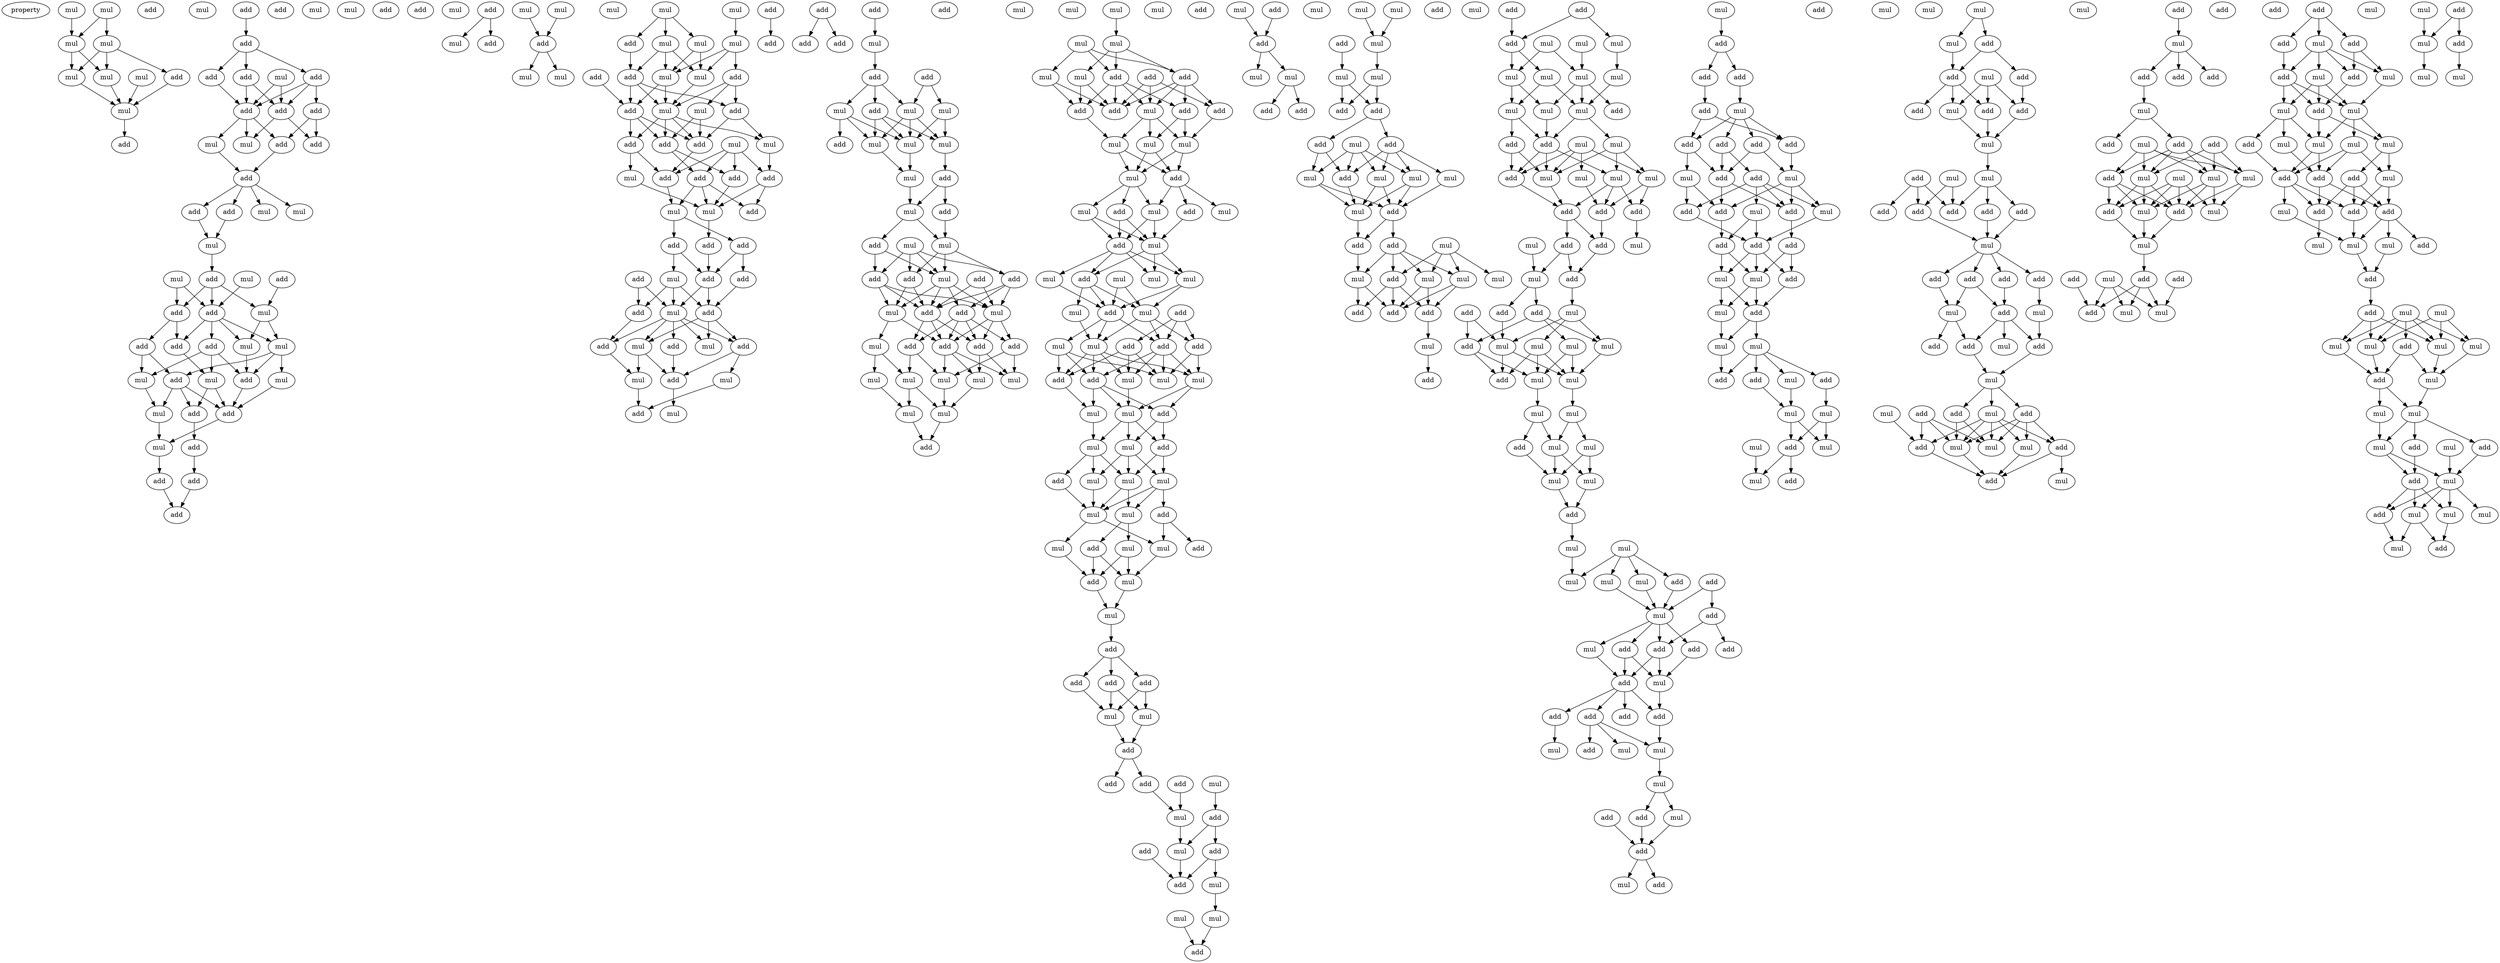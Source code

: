 digraph {
    node [fontcolor=black]
    property [mul=2,lf=2.0]
    0 [ label = mul ];
    1 [ label = add ];
    2 [ label = mul ];
    3 [ label = mul ];
    4 [ label = mul ];
    5 [ label = mul ];
    6 [ label = mul ];
    7 [ label = mul ];
    8 [ label = mul ];
    9 [ label = add ];
    10 [ label = mul ];
    11 [ label = add ];
    12 [ label = add ];
    13 [ label = add ];
    14 [ label = add ];
    15 [ label = add ];
    16 [ label = add ];
    17 [ label = mul ];
    18 [ label = add ];
    19 [ label = add ];
    20 [ label = add ];
    21 [ label = mul ];
    22 [ label = mul ];
    23 [ label = add ];
    24 [ label = add ];
    25 [ label = add ];
    26 [ label = add ];
    27 [ label = add ];
    28 [ label = add ];
    29 [ label = mul ];
    30 [ label = mul ];
    31 [ label = mul ];
    32 [ label = mul ];
    33 [ label = mul ];
    34 [ label = add ];
    35 [ label = mul ];
    36 [ label = add ];
    37 [ label = add ];
    38 [ label = add ];
    39 [ label = mul ];
    40 [ label = add ];
    41 [ label = mul ];
    42 [ label = mul ];
    43 [ label = add ];
    44 [ label = add ];
    45 [ label = add ];
    46 [ label = mul ];
    47 [ label = mul ];
    48 [ label = add ];
    49 [ label = mul ];
    50 [ label = add ];
    51 [ label = mul ];
    52 [ label = add ];
    53 [ label = add ];
    54 [ label = mul ];
    55 [ label = mul ];
    56 [ label = add ];
    57 [ label = add ];
    58 [ label = add ];
    59 [ label = add ];
    60 [ label = add ];
    61 [ label = mul ];
    62 [ label = add ];
    63 [ label = mul ];
    64 [ label = mul ];
    65 [ label = mul ];
    66 [ label = add ];
    67 [ label = mul ];
    68 [ label = add ];
    69 [ label = mul ];
    70 [ label = mul ];
    71 [ label = mul ];
    72 [ label = mul ];
    73 [ label = mul ];
    74 [ label = mul ];
    75 [ label = add ];
    76 [ label = mul ];
    77 [ label = add ];
    78 [ label = mul ];
    79 [ label = mul ];
    80 [ label = add ];
    81 [ label = add ];
    82 [ label = mul ];
    83 [ label = add ];
    84 [ label = add ];
    85 [ label = mul ];
    86 [ label = add ];
    87 [ label = mul ];
    88 [ label = add ];
    89 [ label = mul ];
    90 [ label = add ];
    91 [ label = mul ];
    92 [ label = add ];
    93 [ label = add ];
    94 [ label = add ];
    95 [ label = add ];
    96 [ label = mul ];
    97 [ label = mul ];
    98 [ label = add ];
    99 [ label = add ];
    100 [ label = add ];
    101 [ label = add ];
    102 [ label = add ];
    103 [ label = mul ];
    104 [ label = add ];
    105 [ label = add ];
    106 [ label = mul ];
    107 [ label = add ];
    108 [ label = add ];
    109 [ label = add ];
    110 [ label = add ];
    111 [ label = mul ];
    112 [ label = mul ];
    113 [ label = add ];
    114 [ label = mul ];
    115 [ label = mul ];
    116 [ label = add ];
    117 [ label = add ];
    118 [ label = mul ];
    119 [ label = add ];
    120 [ label = add ];
    121 [ label = add ];
    122 [ label = add ];
    123 [ label = add ];
    124 [ label = add ];
    125 [ label = add ];
    126 [ label = mul ];
    127 [ label = add ];
    128 [ label = add ];
    129 [ label = mul ];
    130 [ label = mul ];
    131 [ label = add ];
    132 [ label = mul ];
    133 [ label = mul ];
    134 [ label = mul ];
    135 [ label = mul ];
    136 [ label = add ];
    137 [ label = mul ];
    138 [ label = add ];
    139 [ label = mul ];
    140 [ label = add ];
    141 [ label = mul ];
    142 [ label = add ];
    143 [ label = mul ];
    144 [ label = mul ];
    145 [ label = add ];
    146 [ label = add ];
    147 [ label = add ];
    148 [ label = add ];
    149 [ label = add ];
    150 [ label = mul ];
    151 [ label = add ];
    152 [ label = mul ];
    153 [ label = add ];
    154 [ label = mul ];
    155 [ label = add ];
    156 [ label = add ];
    157 [ label = add ];
    158 [ label = mul ];
    159 [ label = mul ];
    160 [ label = mul ];
    161 [ label = mul ];
    162 [ label = mul ];
    163 [ label = mul ];
    164 [ label = mul ];
    165 [ label = mul ];
    166 [ label = add ];
    167 [ label = mul ];
    168 [ label = mul ];
    169 [ label = mul ];
    170 [ label = mul ];
    171 [ label = add ];
    172 [ label = mul ];
    173 [ label = add ];
    174 [ label = mul ];
    175 [ label = add ];
    176 [ label = add ];
    177 [ label = add ];
    178 [ label = add ];
    179 [ label = add ];
    180 [ label = mul ];
    181 [ label = mul ];
    182 [ label = mul ];
    183 [ label = mul ];
    184 [ label = mul ];
    185 [ label = add ];
    186 [ label = mul ];
    187 [ label = mul ];
    188 [ label = mul ];
    189 [ label = add ];
    190 [ label = add ];
    191 [ label = add ];
    192 [ label = mul ];
    193 [ label = mul ];
    194 [ label = mul ];
    195 [ label = add ];
    196 [ label = mul ];
    197 [ label = mul ];
    198 [ label = add ];
    199 [ label = mul ];
    200 [ label = mul ];
    201 [ label = add ];
    202 [ label = add ];
    203 [ label = add ];
    204 [ label = mul ];
    205 [ label = mul ];
    206 [ label = add ];
    207 [ label = mul ];
    208 [ label = mul ];
    209 [ label = add ];
    210 [ label = mul ];
    211 [ label = add ];
    212 [ label = mul ];
    213 [ label = mul ];
    214 [ label = add ];
    215 [ label = mul ];
    216 [ label = add ];
    217 [ label = mul ];
    218 [ label = mul ];
    219 [ label = mul ];
    220 [ label = mul ];
    221 [ label = add ];
    222 [ label = mul ];
    223 [ label = mul ];
    224 [ label = add ];
    225 [ label = add ];
    226 [ label = mul ];
    227 [ label = add ];
    228 [ label = mul ];
    229 [ label = mul ];
    230 [ label = add ];
    231 [ label = mul ];
    232 [ label = mul ];
    233 [ label = add ];
    234 [ label = add ];
    235 [ label = mul ];
    236 [ label = add ];
    237 [ label = add ];
    238 [ label = mul ];
    239 [ label = mul ];
    240 [ label = add ];
    241 [ label = add ];
    242 [ label = add ];
    243 [ label = mul ];
    244 [ label = add ];
    245 [ label = add ];
    246 [ label = mul ];
    247 [ label = add ];
    248 [ label = add ];
    249 [ label = add ];
    250 [ label = mul ];
    251 [ label = mul ];
    252 [ label = add ];
    253 [ label = mul ];
    254 [ label = mul ];
    255 [ label = add ];
    256 [ label = mul ];
    257 [ label = mul ];
    258 [ label = add ];
    259 [ label = add ];
    260 [ label = mul ];
    261 [ label = mul ];
    262 [ label = mul ];
    263 [ label = add ];
    264 [ label = add ];
    265 [ label = add ];
    266 [ label = mul ];
    267 [ label = add ];
    268 [ label = mul ];
    269 [ label = mul ];
    270 [ label = mul ];
    271 [ label = add ];
    272 [ label = add ];
    273 [ label = add ];
    274 [ label = mul ];
    275 [ label = add ];
    276 [ label = add ];
    277 [ label = mul ];
    278 [ label = mul ];
    279 [ label = mul ];
    280 [ label = mul ];
    281 [ label = mul ];
    282 [ label = add ];
    283 [ label = add ];
    284 [ label = add ];
    285 [ label = mul ];
    286 [ label = mul ];
    287 [ label = mul ];
    288 [ label = mul ];
    289 [ label = mul ];
    290 [ label = add ];
    291 [ label = add ];
    292 [ label = add ];
    293 [ label = add ];
    294 [ label = mul ];
    295 [ label = mul ];
    296 [ label = add ];
    297 [ label = add ];
    298 [ label = add ];
    299 [ label = mul ];
    300 [ label = mul ];
    301 [ label = mul ];
    302 [ label = add ];
    303 [ label = mul ];
    304 [ label = mul ];
    305 [ label = mul ];
    306 [ label = mul ];
    307 [ label = add ];
    308 [ label = mul ];
    309 [ label = mul ];
    310 [ label = mul ];
    311 [ label = add ];
    312 [ label = mul ];
    313 [ label = mul ];
    314 [ label = add ];
    315 [ label = mul ];
    316 [ label = mul ];
    317 [ label = mul ];
    318 [ label = add ];
    319 [ label = mul ];
    320 [ label = add ];
    321 [ label = add ];
    322 [ label = add ];
    323 [ label = add ];
    324 [ label = add ];
    325 [ label = mul ];
    326 [ label = mul ];
    327 [ label = add ];
    328 [ label = mul ];
    329 [ label = add ];
    330 [ label = add ];
    331 [ label = add ];
    332 [ label = mul ];
    333 [ label = add ];
    334 [ label = mul ];
    335 [ label = mul ];
    336 [ label = mul ];
    337 [ label = mul ];
    338 [ label = mul ];
    339 [ label = add ];
    340 [ label = mul ];
    341 [ label = mul ];
    342 [ label = mul ];
    343 [ label = add ];
    344 [ label = mul ];
    345 [ label = mul ];
    346 [ label = mul ];
    347 [ label = mul ];
    348 [ label = add ];
    349 [ label = mul ];
    350 [ label = mul ];
    351 [ label = add ];
    352 [ label = mul ];
    353 [ label = mul ];
    354 [ label = mul ];
    355 [ label = add ];
    356 [ label = mul ];
    357 [ label = add ];
    358 [ label = mul ];
    359 [ label = add ];
    360 [ label = add ];
    361 [ label = add ];
    362 [ label = add ];
    363 [ label = add ];
    364 [ label = mul ];
    365 [ label = add ];
    366 [ label = add ];
    367 [ label = add ];
    368 [ label = add ];
    369 [ label = mul ];
    370 [ label = add ];
    371 [ label = mul ];
    372 [ label = mul ];
    373 [ label = mul ];
    374 [ label = add ];
    375 [ label = add ];
    376 [ label = mul ];
    377 [ label = add ];
    378 [ label = mul ];
    379 [ label = add ];
    380 [ label = mul ];
    381 [ label = add ];
    382 [ label = add ];
    383 [ label = mul ];
    384 [ label = add ];
    385 [ label = add ];
    386 [ label = mul ];
    387 [ label = add ];
    388 [ label = add ];
    389 [ label = add ];
    390 [ label = add ];
    391 [ label = add ];
    392 [ label = mul ];
    393 [ label = mul ];
    394 [ label = add ];
    395 [ label = add ];
    396 [ label = add ];
    397 [ label = mul ];
    398 [ label = mul ];
    399 [ label = add ];
    400 [ label = add ];
    401 [ label = add ];
    402 [ label = add ];
    403 [ label = add ];
    404 [ label = mul ];
    405 [ label = mul ];
    406 [ label = add ];
    407 [ label = mul ];
    408 [ label = add ];
    409 [ label = mul ];
    410 [ label = mul ];
    411 [ label = mul ];
    412 [ label = add ];
    413 [ label = add ];
    414 [ label = add ];
    415 [ label = mul ];
    416 [ label = mul ];
    417 [ label = add ];
    418 [ label = mul ];
    419 [ label = mul ];
    420 [ label = mul ];
    421 [ label = add ];
    422 [ label = mul ];
    423 [ label = mul ];
    424 [ label = add ];
    425 [ label = mul ];
    426 [ label = mul ];
    427 [ label = add ];
    428 [ label = add ];
    429 [ label = add ];
    430 [ label = mul ];
    431 [ label = add ];
    432 [ label = add ];
    433 [ label = mul ];
    434 [ label = mul ];
    435 [ label = mul ];
    436 [ label = add ];
    437 [ label = add ];
    438 [ label = add ];
    439 [ label = add ];
    440 [ label = add ];
    441 [ label = add ];
    442 [ label = mul ];
    443 [ label = add ];
    444 [ label = add ];
    445 [ label = add ];
    446 [ label = add ];
    447 [ label = mul ];
    448 [ label = mul ];
    449 [ label = add ];
    450 [ label = add ];
    451 [ label = add ];
    452 [ label = mul ];
    453 [ label = mul ];
    454 [ label = add ];
    455 [ label = mul ];
    456 [ label = add ];
    457 [ label = mul ];
    458 [ label = mul ];
    459 [ label = add ];
    460 [ label = add ];
    461 [ label = mul ];
    462 [ label = mul ];
    463 [ label = add ];
    464 [ label = add ];
    465 [ label = mul ];
    466 [ label = mul ];
    467 [ label = add ];
    468 [ label = add ];
    469 [ label = mul ];
    470 [ label = add ];
    471 [ label = add ];
    472 [ label = add ];
    473 [ label = add ];
    474 [ label = add ];
    475 [ label = mul ];
    476 [ label = add ];
    477 [ label = add ];
    478 [ label = add ];
    479 [ label = mul ];
    480 [ label = add ];
    481 [ label = mul ];
    482 [ label = mul ];
    483 [ label = mul ];
    484 [ label = mul ];
    485 [ label = add ];
    486 [ label = mul ];
    487 [ label = mul ];
    488 [ label = add ];
    489 [ label = mul ];
    490 [ label = mul ];
    491 [ label = add ];
    492 [ label = add ];
    493 [ label = add ];
    494 [ label = mul ];
    495 [ label = mul ];
    496 [ label = add ];
    497 [ label = add ];
    498 [ label = mul ];
    499 [ label = add ];
    500 [ label = add ];
    501 [ label = mul ];
    502 [ label = add ];
    503 [ label = mul ];
    504 [ label = add ];
    505 [ label = mul ];
    506 [ label = add ];
    507 [ label = mul ];
    508 [ label = mul ];
    509 [ label = mul ];
    510 [ label = mul ];
    511 [ label = mul ];
    512 [ label = add ];
    513 [ label = mul ];
    514 [ label = add ];
    515 [ label = add ];
    516 [ label = add ];
    517 [ label = add ];
    518 [ label = add ];
    519 [ label = mul ];
    520 [ label = add ];
    521 [ label = mul ];
    522 [ label = add ];
    523 [ label = mul ];
    524 [ label = mul ];
    525 [ label = add ];
    526 [ label = mul ];
    527 [ label = add ];
    528 [ label = mul ];
    529 [ label = mul ];
    530 [ label = mul ];
    531 [ label = add ];
    532 [ label = mul ];
    533 [ label = mul ];
    534 [ label = mul ];
    535 [ label = add ];
    536 [ label = mul ];
    537 [ label = mul ];
    538 [ label = mul ];
    539 [ label = mul ];
    540 [ label = add ];
    541 [ label = add ];
    542 [ label = mul ];
    543 [ label = add ];
    544 [ label = mul ];
    545 [ label = mul ];
    546 [ label = mul ];
    547 [ label = mul ];
    548 [ label = add ];
    549 [ label = add ];
    550 [ label = mul ];
    551 [ label = mul ];
    552 [ label = add ];
    553 [ label = mul ];
    554 [ label = add ];
    555 [ label = mul ];
    556 [ label = mul ];
    0 -> 4 [ name = 0 ];
    0 -> 5 [ name = 1 ];
    3 -> 4 [ name = 2 ];
    4 -> 6 [ name = 3 ];
    4 -> 7 [ name = 4 ];
    5 -> 6 [ name = 5 ];
    5 -> 7 [ name = 6 ];
    5 -> 9 [ name = 7 ];
    6 -> 10 [ name = 8 ];
    7 -> 10 [ name = 9 ];
    8 -> 10 [ name = 10 ];
    9 -> 10 [ name = 11 ];
    10 -> 11 [ name = 12 ];
    12 -> 13 [ name = 13 ];
    13 -> 14 [ name = 14 ];
    13 -> 15 [ name = 15 ];
    13 -> 16 [ name = 16 ];
    14 -> 19 [ name = 17 ];
    14 -> 20 [ name = 18 ];
    15 -> 18 [ name = 19 ];
    15 -> 19 [ name = 20 ];
    15 -> 20 [ name = 21 ];
    16 -> 19 [ name = 22 ];
    17 -> 19 [ name = 23 ];
    17 -> 20 [ name = 24 ];
    18 -> 23 [ name = 25 ];
    18 -> 24 [ name = 26 ];
    19 -> 21 [ name = 27 ];
    19 -> 22 [ name = 28 ];
    19 -> 24 [ name = 29 ];
    20 -> 21 [ name = 30 ];
    20 -> 23 [ name = 31 ];
    22 -> 26 [ name = 32 ];
    24 -> 26 [ name = 33 ];
    26 -> 27 [ name = 34 ];
    26 -> 28 [ name = 35 ];
    26 -> 29 [ name = 36 ];
    26 -> 30 [ name = 37 ];
    27 -> 31 [ name = 38 ];
    28 -> 31 [ name = 39 ];
    31 -> 34 [ name = 40 ];
    33 -> 38 [ name = 41 ];
    34 -> 37 [ name = 42 ];
    34 -> 38 [ name = 43 ];
    34 -> 39 [ name = 44 ];
    35 -> 37 [ name = 45 ];
    35 -> 38 [ name = 46 ];
    36 -> 39 [ name = 47 ];
    37 -> 40 [ name = 48 ];
    37 -> 44 [ name = 49 ];
    38 -> 41 [ name = 50 ];
    38 -> 42 [ name = 51 ];
    38 -> 43 [ name = 52 ];
    38 -> 44 [ name = 53 ];
    39 -> 41 [ name = 54 ];
    39 -> 42 [ name = 55 ];
    40 -> 45 [ name = 56 ];
    40 -> 46 [ name = 57 ];
    41 -> 48 [ name = 58 ];
    42 -> 45 [ name = 59 ];
    42 -> 47 [ name = 60 ];
    42 -> 48 [ name = 61 ];
    43 -> 46 [ name = 62 ];
    43 -> 48 [ name = 63 ];
    43 -> 49 [ name = 64 ];
    44 -> 49 [ name = 65 ];
    45 -> 50 [ name = 66 ];
    45 -> 51 [ name = 67 ];
    45 -> 52 [ name = 68 ];
    46 -> 51 [ name = 69 ];
    47 -> 50 [ name = 70 ];
    48 -> 50 [ name = 71 ];
    49 -> 50 [ name = 72 ];
    49 -> 52 [ name = 73 ];
    50 -> 54 [ name = 74 ];
    51 -> 54 [ name = 75 ];
    52 -> 53 [ name = 76 ];
    53 -> 57 [ name = 77 ];
    54 -> 56 [ name = 78 ];
    56 -> 58 [ name = 79 ];
    57 -> 58 [ name = 80 ];
    62 -> 64 [ name = 81 ];
    62 -> 66 [ name = 82 ];
    63 -> 68 [ name = 83 ];
    65 -> 68 [ name = 84 ];
    68 -> 70 [ name = 85 ];
    68 -> 71 [ name = 86 ];
    69 -> 73 [ name = 87 ];
    69 -> 75 [ name = 88 ];
    69 -> 76 [ name = 89 ];
    72 -> 74 [ name = 90 ];
    73 -> 78 [ name = 91 ];
    73 -> 79 [ name = 92 ];
    74 -> 78 [ name = 93 ];
    74 -> 79 [ name = 94 ];
    74 -> 80 [ name = 95 ];
    75 -> 81 [ name = 96 ];
    76 -> 78 [ name = 97 ];
    76 -> 79 [ name = 98 ];
    76 -> 81 [ name = 99 ];
    77 -> 84 [ name = 100 ];
    78 -> 84 [ name = 101 ];
    78 -> 85 [ name = 102 ];
    79 -> 85 [ name = 103 ];
    80 -> 82 [ name = 104 ];
    80 -> 83 [ name = 105 ];
    80 -> 85 [ name = 106 ];
    81 -> 83 [ name = 107 ];
    81 -> 84 [ name = 108 ];
    81 -> 85 [ name = 109 ];
    82 -> 88 [ name = 110 ];
    82 -> 90 [ name = 111 ];
    83 -> 87 [ name = 112 ];
    83 -> 88 [ name = 113 ];
    84 -> 86 [ name = 114 ];
    84 -> 88 [ name = 115 ];
    84 -> 90 [ name = 116 ];
    85 -> 86 [ name = 117 ];
    85 -> 87 [ name = 118 ];
    85 -> 88 [ name = 119 ];
    85 -> 90 [ name = 120 ];
    86 -> 91 [ name = 121 ];
    86 -> 95 [ name = 122 ];
    87 -> 94 [ name = 123 ];
    88 -> 95 [ name = 124 ];
    89 -> 92 [ name = 125 ];
    89 -> 93 [ name = 126 ];
    89 -> 94 [ name = 127 ];
    89 -> 95 [ name = 128 ];
    90 -> 92 [ name = 129 ];
    90 -> 93 [ name = 130 ];
    91 -> 97 [ name = 131 ];
    92 -> 97 [ name = 132 ];
    93 -> 96 [ name = 133 ];
    93 -> 97 [ name = 134 ];
    93 -> 98 [ name = 135 ];
    94 -> 97 [ name = 136 ];
    94 -> 98 [ name = 137 ];
    95 -> 96 [ name = 138 ];
    96 -> 99 [ name = 139 ];
    96 -> 100 [ name = 140 ];
    97 -> 101 [ name = 141 ];
    99 -> 103 [ name = 142 ];
    99 -> 105 [ name = 143 ];
    100 -> 102 [ name = 144 ];
    100 -> 105 [ name = 145 ];
    101 -> 105 [ name = 146 ];
    102 -> 107 [ name = 147 ];
    103 -> 106 [ name = 148 ];
    103 -> 107 [ name = 149 ];
    103 -> 108 [ name = 150 ];
    104 -> 106 [ name = 151 ];
    104 -> 108 [ name = 152 ];
    105 -> 106 [ name = 153 ];
    105 -> 107 [ name = 154 ];
    106 -> 109 [ name = 155 ];
    106 -> 110 [ name = 156 ];
    106 -> 111 [ name = 157 ];
    106 -> 112 [ name = 158 ];
    106 -> 113 [ name = 159 ];
    107 -> 111 [ name = 160 ];
    107 -> 112 [ name = 161 ];
    107 -> 113 [ name = 162 ];
    108 -> 109 [ name = 163 ];
    109 -> 114 [ name = 164 ];
    110 -> 116 [ name = 165 ];
    111 -> 114 [ name = 166 ];
    111 -> 116 [ name = 167 ];
    113 -> 115 [ name = 168 ];
    113 -> 116 [ name = 169 ];
    114 -> 117 [ name = 170 ];
    115 -> 117 [ name = 171 ];
    116 -> 118 [ name = 172 ];
    119 -> 120 [ name = 173 ];
    121 -> 122 [ name = 174 ];
    121 -> 125 [ name = 175 ];
    123 -> 126 [ name = 176 ];
    126 -> 127 [ name = 177 ];
    127 -> 130 [ name = 178 ];
    127 -> 131 [ name = 179 ];
    127 -> 132 [ name = 180 ];
    128 -> 129 [ name = 181 ];
    128 -> 130 [ name = 182 ];
    129 -> 133 [ name = 183 ];
    129 -> 135 [ name = 184 ];
    130 -> 133 [ name = 185 ];
    130 -> 134 [ name = 186 ];
    130 -> 135 [ name = 187 ];
    131 -> 133 [ name = 188 ];
    131 -> 134 [ name = 189 ];
    131 -> 135 [ name = 190 ];
    132 -> 133 [ name = 191 ];
    132 -> 134 [ name = 192 ];
    132 -> 136 [ name = 193 ];
    133 -> 137 [ name = 194 ];
    134 -> 137 [ name = 195 ];
    135 -> 138 [ name = 196 ];
    137 -> 139 [ name = 197 ];
    138 -> 139 [ name = 198 ];
    138 -> 140 [ name = 199 ];
    139 -> 142 [ name = 200 ];
    139 -> 143 [ name = 201 ];
    140 -> 143 [ name = 202 ];
    141 -> 144 [ name = 203 ];
    141 -> 146 [ name = 204 ];
    141 -> 147 [ name = 205 ];
    141 -> 148 [ name = 206 ];
    142 -> 144 [ name = 207 ];
    142 -> 146 [ name = 208 ];
    143 -> 144 [ name = 209 ];
    143 -> 147 [ name = 210 ];
    143 -> 148 [ name = 211 ];
    144 -> 149 [ name = 212 ];
    144 -> 150 [ name = 213 ];
    144 -> 151 [ name = 214 ];
    144 -> 152 [ name = 215 ];
    145 -> 149 [ name = 216 ];
    145 -> 150 [ name = 217 ];
    146 -> 149 [ name = 218 ];
    146 -> 150 [ name = 219 ];
    146 -> 152 [ name = 220 ];
    147 -> 149 [ name = 221 ];
    147 -> 150 [ name = 222 ];
    147 -> 151 [ name = 223 ];
    148 -> 149 [ name = 224 ];
    148 -> 152 [ name = 225 ];
    149 -> 153 [ name = 226 ];
    149 -> 155 [ name = 227 ];
    149 -> 156 [ name = 228 ];
    150 -> 155 [ name = 229 ];
    150 -> 156 [ name = 230 ];
    150 -> 157 [ name = 231 ];
    151 -> 153 [ name = 232 ];
    151 -> 155 [ name = 233 ];
    151 -> 156 [ name = 234 ];
    151 -> 157 [ name = 235 ];
    152 -> 154 [ name = 236 ];
    152 -> 156 [ name = 237 ];
    153 -> 158 [ name = 238 ];
    153 -> 160 [ name = 239 ];
    154 -> 158 [ name = 240 ];
    154 -> 159 [ name = 241 ];
    155 -> 161 [ name = 242 ];
    155 -> 162 [ name = 243 ];
    156 -> 160 [ name = 244 ];
    156 -> 161 [ name = 245 ];
    156 -> 162 [ name = 246 ];
    157 -> 160 [ name = 247 ];
    157 -> 162 [ name = 248 ];
    158 -> 163 [ name = 249 ];
    158 -> 164 [ name = 250 ];
    159 -> 164 [ name = 251 ];
    160 -> 163 [ name = 252 ];
    161 -> 163 [ name = 253 ];
    163 -> 166 [ name = 254 ];
    164 -> 166 [ name = 255 ];
    168 -> 170 [ name = 256 ];
    169 -> 173 [ name = 257 ];
    169 -> 174 [ name = 258 ];
    169 -> 175 [ name = 259 ];
    170 -> 172 [ name = 260 ];
    170 -> 173 [ name = 261 ];
    170 -> 175 [ name = 262 ];
    171 -> 177 [ name = 263 ];
    171 -> 178 [ name = 264 ];
    171 -> 180 [ name = 265 ];
    172 -> 176 [ name = 266 ];
    172 -> 178 [ name = 267 ];
    173 -> 176 [ name = 268 ];
    173 -> 178 [ name = 269 ];
    173 -> 179 [ name = 270 ];
    173 -> 180 [ name = 271 ];
    174 -> 176 [ name = 272 ];
    174 -> 178 [ name = 273 ];
    175 -> 177 [ name = 274 ];
    175 -> 178 [ name = 275 ];
    175 -> 179 [ name = 276 ];
    175 -> 180 [ name = 277 ];
    176 -> 181 [ name = 278 ];
    177 -> 182 [ name = 279 ];
    179 -> 182 [ name = 280 ];
    179 -> 183 [ name = 281 ];
    180 -> 181 [ name = 282 ];
    180 -> 182 [ name = 283 ];
    180 -> 183 [ name = 284 ];
    181 -> 184 [ name = 285 ];
    181 -> 185 [ name = 286 ];
    182 -> 184 [ name = 287 ];
    182 -> 185 [ name = 288 ];
    183 -> 184 [ name = 289 ];
    183 -> 185 [ name = 290 ];
    184 -> 186 [ name = 291 ];
    184 -> 188 [ name = 292 ];
    184 -> 190 [ name = 293 ];
    185 -> 187 [ name = 294 ];
    185 -> 188 [ name = 295 ];
    185 -> 189 [ name = 296 ];
    186 -> 191 [ name = 297 ];
    186 -> 192 [ name = 298 ];
    188 -> 191 [ name = 299 ];
    188 -> 192 [ name = 300 ];
    189 -> 192 [ name = 301 ];
    190 -> 191 [ name = 302 ];
    190 -> 192 [ name = 303 ];
    191 -> 193 [ name = 304 ];
    191 -> 194 [ name = 305 ];
    191 -> 195 [ name = 306 ];
    191 -> 196 [ name = 307 ];
    192 -> 193 [ name = 308 ];
    192 -> 194 [ name = 309 ];
    192 -> 195 [ name = 310 ];
    193 -> 198 [ name = 311 ];
    193 -> 199 [ name = 312 ];
    195 -> 198 [ name = 313 ];
    195 -> 199 [ name = 314 ];
    195 -> 200 [ name = 315 ];
    196 -> 198 [ name = 316 ];
    197 -> 198 [ name = 317 ];
    197 -> 199 [ name = 318 ];
    198 -> 202 [ name = 319 ];
    198 -> 204 [ name = 320 ];
    198 -> 205 [ name = 321 ];
    199 -> 202 [ name = 322 ];
    199 -> 205 [ name = 323 ];
    199 -> 206 [ name = 324 ];
    200 -> 205 [ name = 325 ];
    201 -> 202 [ name = 326 ];
    201 -> 203 [ name = 327 ];
    201 -> 206 [ name = 328 ];
    202 -> 207 [ name = 329 ];
    202 -> 208 [ name = 330 ];
    202 -> 209 [ name = 331 ];
    202 -> 210 [ name = 332 ];
    203 -> 207 [ name = 333 ];
    203 -> 210 [ name = 334 ];
    203 -> 211 [ name = 335 ];
    204 -> 209 [ name = 336 ];
    204 -> 210 [ name = 337 ];
    204 -> 211 [ name = 338 ];
    205 -> 207 [ name = 339 ];
    205 -> 208 [ name = 340 ];
    205 -> 209 [ name = 341 ];
    205 -> 211 [ name = 342 ];
    206 -> 208 [ name = 343 ];
    206 -> 210 [ name = 344 ];
    207 -> 213 [ name = 345 ];
    208 -> 213 [ name = 346 ];
    208 -> 214 [ name = 347 ];
    209 -> 212 [ name = 348 ];
    209 -> 213 [ name = 349 ];
    209 -> 214 [ name = 350 ];
    211 -> 212 [ name = 351 ];
    212 -> 217 [ name = 352 ];
    213 -> 215 [ name = 353 ];
    213 -> 216 [ name = 354 ];
    213 -> 217 [ name = 355 ];
    214 -> 215 [ name = 356 ];
    214 -> 216 [ name = 357 ];
    215 -> 218 [ name = 358 ];
    215 -> 219 [ name = 359 ];
    215 -> 220 [ name = 360 ];
    216 -> 219 [ name = 361 ];
    216 -> 220 [ name = 362 ];
    217 -> 218 [ name = 363 ];
    217 -> 220 [ name = 364 ];
    217 -> 221 [ name = 365 ];
    218 -> 222 [ name = 366 ];
    219 -> 222 [ name = 367 ];
    219 -> 223 [ name = 368 ];
    219 -> 224 [ name = 369 ];
    220 -> 222 [ name = 370 ];
    220 -> 223 [ name = 371 ];
    221 -> 222 [ name = 372 ];
    222 -> 226 [ name = 373 ];
    222 -> 228 [ name = 374 ];
    223 -> 225 [ name = 375 ];
    223 -> 229 [ name = 376 ];
    224 -> 227 [ name = 377 ];
    224 -> 228 [ name = 378 ];
    225 -> 230 [ name = 379 ];
    225 -> 231 [ name = 380 ];
    226 -> 230 [ name = 381 ];
    228 -> 231 [ name = 382 ];
    229 -> 230 [ name = 383 ];
    229 -> 231 [ name = 384 ];
    230 -> 232 [ name = 385 ];
    231 -> 232 [ name = 386 ];
    232 -> 233 [ name = 387 ];
    233 -> 234 [ name = 388 ];
    233 -> 236 [ name = 389 ];
    233 -> 237 [ name = 390 ];
    234 -> 239 [ name = 391 ];
    236 -> 238 [ name = 392 ];
    236 -> 239 [ name = 393 ];
    237 -> 238 [ name = 394 ];
    237 -> 239 [ name = 395 ];
    238 -> 240 [ name = 396 ];
    239 -> 240 [ name = 397 ];
    240 -> 244 [ name = 398 ];
    240 -> 245 [ name = 399 ];
    242 -> 246 [ name = 400 ];
    243 -> 247 [ name = 401 ];
    245 -> 246 [ name = 402 ];
    246 -> 250 [ name = 403 ];
    247 -> 248 [ name = 404 ];
    247 -> 250 [ name = 405 ];
    248 -> 251 [ name = 406 ];
    248 -> 252 [ name = 407 ];
    249 -> 252 [ name = 408 ];
    250 -> 252 [ name = 409 ];
    251 -> 253 [ name = 410 ];
    253 -> 255 [ name = 411 ];
    254 -> 255 [ name = 412 ];
    256 -> 259 [ name = 413 ];
    258 -> 259 [ name = 414 ];
    259 -> 260 [ name = 415 ];
    259 -> 261 [ name = 416 ];
    261 -> 264 [ name = 417 ];
    261 -> 265 [ name = 418 ];
    262 -> 268 [ name = 419 ];
    266 -> 268 [ name = 420 ];
    267 -> 269 [ name = 421 ];
    268 -> 270 [ name = 422 ];
    269 -> 271 [ name = 423 ];
    269 -> 272 [ name = 424 ];
    270 -> 271 [ name = 425 ];
    270 -> 272 [ name = 426 ];
    271 -> 273 [ name = 427 ];
    271 -> 275 [ name = 428 ];
    273 -> 276 [ name = 429 ];
    273 -> 277 [ name = 430 ];
    273 -> 278 [ name = 431 ];
    273 -> 279 [ name = 432 ];
    274 -> 276 [ name = 433 ];
    274 -> 277 [ name = 434 ];
    274 -> 279 [ name = 435 ];
    274 -> 280 [ name = 436 ];
    275 -> 276 [ name = 437 ];
    275 -> 280 [ name = 438 ];
    276 -> 281 [ name = 439 ];
    277 -> 281 [ name = 440 ];
    277 -> 282 [ name = 441 ];
    278 -> 282 [ name = 442 ];
    279 -> 281 [ name = 443 ];
    279 -> 282 [ name = 444 ];
    280 -> 281 [ name = 445 ];
    280 -> 282 [ name = 446 ];
    281 -> 284 [ name = 447 ];
    282 -> 283 [ name = 448 ];
    282 -> 284 [ name = 449 ];
    283 -> 286 [ name = 450 ];
    283 -> 288 [ name = 451 ];
    283 -> 289 [ name = 452 ];
    283 -> 290 [ name = 453 ];
    284 -> 286 [ name = 454 ];
    285 -> 287 [ name = 455 ];
    285 -> 288 [ name = 456 ];
    285 -> 289 [ name = 457 ];
    285 -> 290 [ name = 458 ];
    286 -> 292 [ name = 459 ];
    286 -> 293 [ name = 460 ];
    288 -> 291 [ name = 461 ];
    288 -> 293 [ name = 462 ];
    289 -> 291 [ name = 463 ];
    289 -> 293 [ name = 464 ];
    290 -> 291 [ name = 465 ];
    290 -> 292 [ name = 466 ];
    290 -> 293 [ name = 467 ];
    291 -> 294 [ name = 468 ];
    294 -> 296 [ name = 469 ];
    297 -> 302 [ name = 470 ];
    298 -> 301 [ name = 471 ];
    298 -> 302 [ name = 472 ];
    299 -> 303 [ name = 473 ];
    299 -> 304 [ name = 474 ];
    300 -> 304 [ name = 475 ];
    301 -> 306 [ name = 476 ];
    302 -> 303 [ name = 477 ];
    302 -> 305 [ name = 478 ];
    303 -> 308 [ name = 479 ];
    303 -> 310 [ name = 480 ];
    304 -> 307 [ name = 481 ];
    304 -> 308 [ name = 482 ];
    304 -> 309 [ name = 483 ];
    305 -> 309 [ name = 484 ];
    305 -> 310 [ name = 485 ];
    306 -> 309 [ name = 486 ];
    308 -> 314 [ name = 487 ];
    309 -> 313 [ name = 488 ];
    309 -> 314 [ name = 489 ];
    310 -> 311 [ name = 490 ];
    310 -> 314 [ name = 491 ];
    311 -> 317 [ name = 492 ];
    311 -> 318 [ name = 493 ];
    312 -> 315 [ name = 494 ];
    312 -> 316 [ name = 495 ];
    312 -> 317 [ name = 496 ];
    312 -> 318 [ name = 497 ];
    313 -> 316 [ name = 498 ];
    313 -> 317 [ name = 499 ];
    313 -> 319 [ name = 500 ];
    314 -> 317 [ name = 501 ];
    314 -> 318 [ name = 502 ];
    314 -> 319 [ name = 503 ];
    315 -> 321 [ name = 504 ];
    316 -> 321 [ name = 505 ];
    316 -> 322 [ name = 506 ];
    317 -> 320 [ name = 507 ];
    318 -> 320 [ name = 508 ];
    319 -> 320 [ name = 509 ];
    319 -> 321 [ name = 510 ];
    319 -> 322 [ name = 511 ];
    320 -> 323 [ name = 512 ];
    320 -> 324 [ name = 513 ];
    321 -> 324 [ name = 514 ];
    322 -> 326 [ name = 515 ];
    323 -> 327 [ name = 516 ];
    323 -> 328 [ name = 517 ];
    324 -> 327 [ name = 518 ];
    325 -> 328 [ name = 519 ];
    327 -> 332 [ name = 520 ];
    328 -> 329 [ name = 521 ];
    328 -> 331 [ name = 522 ];
    329 -> 336 [ name = 523 ];
    330 -> 333 [ name = 524 ];
    330 -> 336 [ name = 525 ];
    331 -> 333 [ name = 526 ];
    331 -> 334 [ name = 527 ];
    331 -> 337 [ name = 528 ];
    332 -> 334 [ name = 529 ];
    332 -> 335 [ name = 530 ];
    332 -> 336 [ name = 531 ];
    333 -> 338 [ name = 532 ];
    333 -> 339 [ name = 533 ];
    334 -> 340 [ name = 534 ];
    335 -> 338 [ name = 535 ];
    335 -> 339 [ name = 536 ];
    335 -> 340 [ name = 537 ];
    336 -> 339 [ name = 538 ];
    336 -> 340 [ name = 539 ];
    337 -> 338 [ name = 540 ];
    337 -> 340 [ name = 541 ];
    338 -> 342 [ name = 542 ];
    340 -> 341 [ name = 543 ];
    341 -> 344 [ name = 544 ];
    341 -> 345 [ name = 545 ];
    342 -> 343 [ name = 546 ];
    342 -> 344 [ name = 547 ];
    343 -> 347 [ name = 548 ];
    344 -> 346 [ name = 549 ];
    344 -> 347 [ name = 550 ];
    345 -> 346 [ name = 551 ];
    345 -> 347 [ name = 552 ];
    346 -> 348 [ name = 553 ];
    347 -> 348 [ name = 554 ];
    348 -> 349 [ name = 555 ];
    349 -> 353 [ name = 556 ];
    350 -> 351 [ name = 557 ];
    350 -> 352 [ name = 558 ];
    350 -> 353 [ name = 559 ];
    350 -> 354 [ name = 560 ];
    351 -> 356 [ name = 561 ];
    352 -> 356 [ name = 562 ];
    354 -> 356 [ name = 563 ];
    355 -> 356 [ name = 564 ];
    355 -> 357 [ name = 565 ];
    356 -> 358 [ name = 566 ];
    356 -> 359 [ name = 567 ];
    356 -> 361 [ name = 568 ];
    356 -> 362 [ name = 569 ];
    357 -> 359 [ name = 570 ];
    357 -> 360 [ name = 571 ];
    358 -> 363 [ name = 572 ];
    359 -> 363 [ name = 573 ];
    359 -> 364 [ name = 574 ];
    361 -> 364 [ name = 575 ];
    362 -> 363 [ name = 576 ];
    362 -> 364 [ name = 577 ];
    363 -> 365 [ name = 578 ];
    363 -> 366 [ name = 579 ];
    363 -> 367 [ name = 580 ];
    363 -> 368 [ name = 581 ];
    364 -> 365 [ name = 582 ];
    365 -> 372 [ name = 583 ];
    366 -> 370 [ name = 584 ];
    366 -> 371 [ name = 585 ];
    366 -> 372 [ name = 586 ];
    367 -> 369 [ name = 587 ];
    372 -> 373 [ name = 588 ];
    373 -> 375 [ name = 589 ];
    373 -> 376 [ name = 590 ];
    374 -> 377 [ name = 591 ];
    375 -> 377 [ name = 592 ];
    376 -> 377 [ name = 593 ];
    377 -> 378 [ name = 594 ];
    377 -> 379 [ name = 595 ];
    380 -> 382 [ name = 596 ];
    382 -> 384 [ name = 597 ];
    382 -> 385 [ name = 598 ];
    384 -> 386 [ name = 599 ];
    385 -> 387 [ name = 600 ];
    386 -> 388 [ name = 601 ];
    386 -> 389 [ name = 602 ];
    386 -> 390 [ name = 603 ];
    386 -> 391 [ name = 604 ];
    387 -> 389 [ name = 605 ];
    387 -> 391 [ name = 606 ];
    388 -> 394 [ name = 607 ];
    388 -> 395 [ name = 608 ];
    389 -> 393 [ name = 609 ];
    390 -> 393 [ name = 610 ];
    390 -> 394 [ name = 611 ];
    391 -> 392 [ name = 612 ];
    391 -> 394 [ name = 613 ];
    392 -> 399 [ name = 614 ];
    392 -> 400 [ name = 615 ];
    393 -> 396 [ name = 616 ];
    393 -> 398 [ name = 617 ];
    393 -> 399 [ name = 618 ];
    394 -> 396 [ name = 619 ];
    394 -> 399 [ name = 620 ];
    395 -> 396 [ name = 621 ];
    395 -> 397 [ name = 622 ];
    395 -> 398 [ name = 623 ];
    395 -> 400 [ name = 624 ];
    396 -> 401 [ name = 625 ];
    397 -> 402 [ name = 626 ];
    397 -> 403 [ name = 627 ];
    398 -> 403 [ name = 628 ];
    399 -> 402 [ name = 629 ];
    400 -> 403 [ name = 630 ];
    401 -> 405 [ name = 631 ];
    401 -> 406 [ name = 632 ];
    402 -> 404 [ name = 633 ];
    402 -> 405 [ name = 634 ];
    403 -> 404 [ name = 635 ];
    403 -> 405 [ name = 636 ];
    403 -> 406 [ name = 637 ];
    404 -> 407 [ name = 638 ];
    404 -> 408 [ name = 639 ];
    405 -> 407 [ name = 640 ];
    405 -> 408 [ name = 641 ];
    406 -> 408 [ name = 642 ];
    407 -> 409 [ name = 643 ];
    408 -> 409 [ name = 644 ];
    408 -> 410 [ name = 645 ];
    409 -> 412 [ name = 646 ];
    410 -> 411 [ name = 647 ];
    410 -> 412 [ name = 648 ];
    410 -> 413 [ name = 649 ];
    410 -> 414 [ name = 650 ];
    411 -> 415 [ name = 651 ];
    413 -> 416 [ name = 652 ];
    414 -> 415 [ name = 653 ];
    415 -> 417 [ name = 654 ];
    415 -> 418 [ name = 655 ];
    416 -> 417 [ name = 656 ];
    416 -> 418 [ name = 657 ];
    417 -> 420 [ name = 658 ];
    417 -> 421 [ name = 659 ];
    419 -> 420 [ name = 660 ];
    423 -> 424 [ name = 661 ];
    423 -> 425 [ name = 662 ];
    424 -> 427 [ name = 663 ];
    424 -> 428 [ name = 664 ];
    425 -> 427 [ name = 665 ];
    426 -> 429 [ name = 666 ];
    426 -> 430 [ name = 667 ];
    426 -> 432 [ name = 668 ];
    427 -> 430 [ name = 669 ];
    427 -> 431 [ name = 670 ];
    427 -> 432 [ name = 671 ];
    428 -> 429 [ name = 672 ];
    429 -> 433 [ name = 673 ];
    430 -> 433 [ name = 674 ];
    432 -> 433 [ name = 675 ];
    433 -> 435 [ name = 676 ];
    434 -> 440 [ name = 677 ];
    434 -> 441 [ name = 678 ];
    435 -> 437 [ name = 679 ];
    435 -> 439 [ name = 680 ];
    435 -> 440 [ name = 681 ];
    436 -> 438 [ name = 682 ];
    436 -> 440 [ name = 683 ];
    436 -> 441 [ name = 684 ];
    437 -> 442 [ name = 685 ];
    439 -> 442 [ name = 686 ];
    441 -> 442 [ name = 687 ];
    442 -> 443 [ name = 688 ];
    442 -> 444 [ name = 689 ];
    442 -> 445 [ name = 690 ];
    442 -> 446 [ name = 691 ];
    443 -> 449 [ name = 692 ];
    444 -> 447 [ name = 693 ];
    444 -> 449 [ name = 694 ];
    445 -> 447 [ name = 695 ];
    446 -> 448 [ name = 696 ];
    447 -> 450 [ name = 697 ];
    447 -> 451 [ name = 698 ];
    448 -> 454 [ name = 699 ];
    449 -> 451 [ name = 700 ];
    449 -> 453 [ name = 701 ];
    449 -> 454 [ name = 702 ];
    451 -> 455 [ name = 703 ];
    454 -> 455 [ name = 704 ];
    455 -> 456 [ name = 705 ];
    455 -> 457 [ name = 706 ];
    455 -> 459 [ name = 707 ];
    456 -> 462 [ name = 708 ];
    456 -> 465 [ name = 709 ];
    457 -> 461 [ name = 710 ];
    457 -> 462 [ name = 711 ];
    457 -> 463 [ name = 712 ];
    457 -> 464 [ name = 713 ];
    457 -> 465 [ name = 714 ];
    458 -> 463 [ name = 715 ];
    459 -> 461 [ name = 716 ];
    459 -> 462 [ name = 717 ];
    459 -> 464 [ name = 718 ];
    459 -> 465 [ name = 719 ];
    460 -> 462 [ name = 720 ];
    460 -> 463 [ name = 721 ];
    460 -> 465 [ name = 722 ];
    461 -> 467 [ name = 723 ];
    463 -> 467 [ name = 724 ];
    464 -> 466 [ name = 725 ];
    464 -> 467 [ name = 726 ];
    465 -> 467 [ name = 727 ];
    468 -> 469 [ name = 728 ];
    469 -> 471 [ name = 729 ];
    469 -> 473 [ name = 730 ];
    469 -> 474 [ name = 731 ];
    471 -> 475 [ name = 732 ];
    475 -> 476 [ name = 733 ];
    475 -> 478 [ name = 734 ];
    477 -> 482 [ name = 735 ];
    477 -> 483 [ name = 736 ];
    477 -> 484 [ name = 737 ];
    478 -> 480 [ name = 738 ];
    478 -> 482 [ name = 739 ];
    478 -> 483 [ name = 740 ];
    478 -> 484 [ name = 741 ];
    479 -> 480 [ name = 742 ];
    479 -> 482 [ name = 743 ];
    479 -> 483 [ name = 744 ];
    479 -> 484 [ name = 745 ];
    480 -> 485 [ name = 746 ];
    480 -> 487 [ name = 747 ];
    480 -> 488 [ name = 748 ];
    481 -> 485 [ name = 749 ];
    481 -> 486 [ name = 750 ];
    481 -> 487 [ name = 751 ];
    481 -> 488 [ name = 752 ];
    482 -> 485 [ name = 753 ];
    482 -> 486 [ name = 754 ];
    483 -> 485 [ name = 755 ];
    483 -> 486 [ name = 756 ];
    483 -> 487 [ name = 757 ];
    484 -> 485 [ name = 758 ];
    484 -> 487 [ name = 759 ];
    484 -> 488 [ name = 760 ];
    485 -> 489 [ name = 761 ];
    487 -> 489 [ name = 762 ];
    488 -> 489 [ name = 763 ];
    489 -> 493 [ name = 764 ];
    490 -> 494 [ name = 765 ];
    490 -> 495 [ name = 766 ];
    490 -> 496 [ name = 767 ];
    491 -> 495 [ name = 768 ];
    492 -> 496 [ name = 769 ];
    493 -> 494 [ name = 770 ];
    493 -> 495 [ name = 771 ];
    493 -> 496 [ name = 772 ];
    497 -> 498 [ name = 773 ];
    497 -> 499 [ name = 774 ];
    497 -> 500 [ name = 775 ];
    498 -> 501 [ name = 776 ];
    498 -> 502 [ name = 777 ];
    498 -> 503 [ name = 778 ];
    498 -> 504 [ name = 779 ];
    499 -> 503 [ name = 780 ];
    499 -> 504 [ name = 781 ];
    500 -> 502 [ name = 782 ];
    501 -> 505 [ name = 783 ];
    501 -> 506 [ name = 784 ];
    501 -> 507 [ name = 785 ];
    502 -> 505 [ name = 786 ];
    502 -> 506 [ name = 787 ];
    502 -> 507 [ name = 788 ];
    503 -> 507 [ name = 789 ];
    504 -> 506 [ name = 790 ];
    505 -> 509 [ name = 791 ];
    505 -> 510 [ name = 792 ];
    505 -> 512 [ name = 793 ];
    506 -> 508 [ name = 794 ];
    506 -> 510 [ name = 795 ];
    507 -> 508 [ name = 796 ];
    507 -> 510 [ name = 797 ];
    507 -> 511 [ name = 798 ];
    508 -> 513 [ name = 799 ];
    508 -> 515 [ name = 800 ];
    509 -> 516 [ name = 801 ];
    510 -> 514 [ name = 802 ];
    510 -> 516 [ name = 803 ];
    511 -> 513 [ name = 804 ];
    511 -> 514 [ name = 805 ];
    511 -> 516 [ name = 806 ];
    512 -> 514 [ name = 807 ];
    513 -> 517 [ name = 808 ];
    513 -> 518 [ name = 809 ];
    514 -> 518 [ name = 810 ];
    514 -> 519 [ name = 811 ];
    514 -> 520 [ name = 812 ];
    515 -> 517 [ name = 813 ];
    515 -> 518 [ name = 814 ];
    515 -> 520 [ name = 815 ];
    516 -> 517 [ name = 816 ];
    516 -> 520 [ name = 817 ];
    517 -> 521 [ name = 818 ];
    517 -> 522 [ name = 819 ];
    517 -> 524 [ name = 820 ];
    518 -> 521 [ name = 821 ];
    519 -> 521 [ name = 822 ];
    520 -> 523 [ name = 823 ];
    521 -> 525 [ name = 824 ];
    524 -> 525 [ name = 825 ];
    525 -> 527 [ name = 826 ];
    527 -> 532 [ name = 827 ];
    527 -> 533 [ name = 828 ];
    527 -> 534 [ name = 829 ];
    528 -> 530 [ name = 830 ];
    528 -> 533 [ name = 831 ];
    528 -> 534 [ name = 832 ];
    529 -> 530 [ name = 833 ];
    529 -> 531 [ name = 834 ];
    529 -> 532 [ name = 835 ];
    529 -> 533 [ name = 836 ];
    529 -> 534 [ name = 837 ];
    530 -> 536 [ name = 838 ];
    531 -> 535 [ name = 839 ];
    531 -> 536 [ name = 840 ];
    532 -> 535 [ name = 841 ];
    533 -> 536 [ name = 842 ];
    534 -> 535 [ name = 843 ];
    535 -> 537 [ name = 844 ];
    535 -> 538 [ name = 845 ];
    536 -> 538 [ name = 846 ];
    537 -> 542 [ name = 847 ];
    538 -> 540 [ name = 848 ];
    538 -> 541 [ name = 849 ];
    538 -> 542 [ name = 850 ];
    539 -> 544 [ name = 851 ];
    540 -> 543 [ name = 852 ];
    541 -> 544 [ name = 853 ];
    542 -> 543 [ name = 854 ];
    542 -> 544 [ name = 855 ];
    543 -> 545 [ name = 856 ];
    543 -> 547 [ name = 857 ];
    543 -> 548 [ name = 858 ];
    544 -> 545 [ name = 859 ];
    544 -> 546 [ name = 860 ];
    544 -> 547 [ name = 861 ];
    544 -> 548 [ name = 862 ];
    545 -> 549 [ name = 863 ];
    545 -> 550 [ name = 864 ];
    547 -> 549 [ name = 865 ];
    548 -> 550 [ name = 866 ];
    551 -> 553 [ name = 867 ];
    552 -> 553 [ name = 868 ];
    552 -> 554 [ name = 869 ];
    553 -> 555 [ name = 870 ];
    554 -> 556 [ name = 871 ];
}
